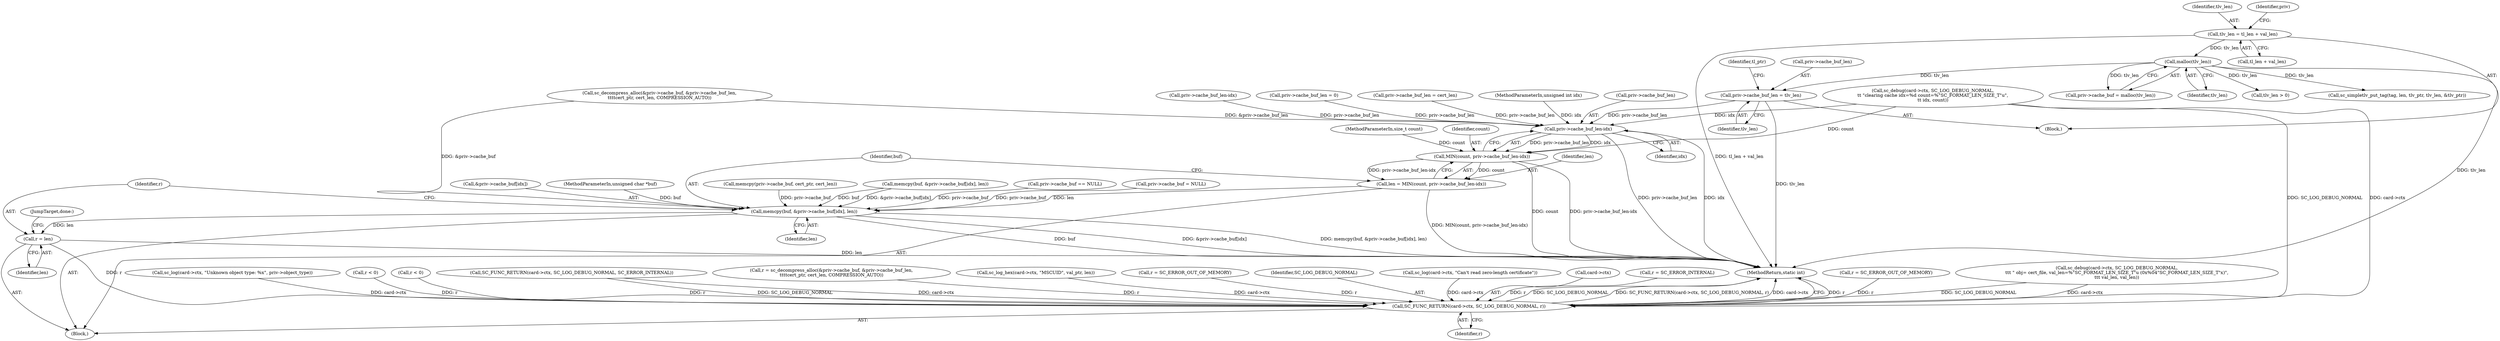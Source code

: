 digraph "0_OpenSC_8fe377e93b4b56060e5bbfb6f3142ceaeca744fa_3@pointer" {
"1000298" [label="(Call,priv->cache_buf_len = tlv_len)"];
"1000285" [label="(Call,malloc(tlv_len))"];
"1000276" [label="(Call,tlv_len = tl_len + val_len)"];
"1000601" [label="(Call,priv->cache_buf_len-idx)"];
"1000599" [label="(Call,MIN(count, priv->cache_buf_len-idx))"];
"1000597" [label="(Call,len = MIN(count, priv->cache_buf_len-idx))"];
"1000606" [label="(Call,memcpy(buf, &priv->cache_buf[idx], len))"];
"1000615" [label="(Call,r = len)"];
"1000627" [label="(Call,SC_FUNC_RETURN(card->ctx, SC_LOG_DEBUG_NORMAL, r))"];
"1000598" [label="(Identifier,len)"];
"1000601" [label="(Call,priv->cache_buf_len-idx)"];
"1000321" [label="(Call,tlv_len > 0)"];
"1000618" [label="(JumpTarget,done:)"];
"1000116" [label="(Block,)"];
"1000617" [label="(Identifier,len)"];
"1000580" [label="(Call,sc_log(card->ctx, \"Unknown object type: %x\", priv->object_type))"];
"1000266" [label="(Call,r < 0)"];
"1000627" [label="(Call,SC_FUNC_RETURN(card->ctx, SC_LOG_DEBUG_NORMAL, r))"];
"1000298" [label="(Call,priv->cache_buf_len = tlv_len)"];
"1000360" [label="(Call,sc_simpletlv_put_tag(tag, len, tlv_ptr, tlv_len, &tlv_ptr))"];
"1000251" [label="(Call,r < 0)"];
"1000599" [label="(Call,MIN(count, priv->cache_buf_len-idx))"];
"1000614" [label="(Identifier,len)"];
"1000558" [label="(Call,priv->cache_buf_len = cert_len)"];
"1000235" [label="(Call,SC_FUNC_RETURN(card->ctx, SC_LOG_DEBUG_NORMAL, SC_ERROR_INTERNAL))"];
"1000616" [label="(Identifier,r)"];
"1000518" [label="(Call,r = sc_decompress_alloc(&priv->cache_buf, &priv->cache_buf_len,\n\t\t\t\tcert_ptr, cert_len, COMPRESSION_AUTO))"];
"1000285" [label="(Call,malloc(tlv_len))"];
"1000606" [label="(Call,memcpy(buf, &priv->cache_buf[idx], len))"];
"1000278" [label="(Call,tl_len + val_len)"];
"1000607" [label="(Identifier,buf)"];
"1000276" [label="(Call,tlv_len = tl_len + val_len)"];
"1000274" [label="(Block,)"];
"1000494" [label="(Call,sc_log_hex(card->ctx, \"MSCUID\", val_ptr, len))"];
"1000112" [label="(MethodParameterIn,unsigned int idx)"];
"1000281" [label="(Call,priv->cache_buf = malloc(tlv_len))"];
"1000114" [label="(MethodParameterIn,size_t count)"];
"1000615" [label="(Call,r = len)"];
"1000554" [label="(Call,r = SC_ERROR_OUT_OF_MEMORY)"];
"1000608" [label="(Call,&priv->cache_buf[idx])"];
"1000602" [label="(Call,priv->cache_buf_len)"];
"1000631" [label="(Identifier,SC_LOG_DEBUG_NORMAL)"];
"1000571" [label="(Call,sc_log(card->ctx, \"Can't read zero-length certificate\"))"];
"1000633" [label="(MethodReturn,static int)"];
"1000182" [label="(Call,priv->cache_buf_len-idx)"];
"1000628" [label="(Call,card->ctx)"];
"1000302" [label="(Identifier,tlv_len)"];
"1000597" [label="(Call,len = MIN(count, priv->cache_buf_len-idx))"];
"1000299" [label="(Call,priv->cache_buf_len)"];
"1000277" [label="(Identifier,tlv_len)"];
"1000600" [label="(Identifier,count)"];
"1000113" [label="(MethodParameterIn,unsigned char *buf)"];
"1000520" [label="(Call,sc_decompress_alloc(&priv->cache_buf, &priv->cache_buf_len,\n\t\t\t\tcert_ptr, cert_len, COMPRESSION_AUTO))"];
"1000588" [label="(Call,r = SC_ERROR_INTERNAL)"];
"1000563" [label="(Call,memcpy(priv->cache_buf, cert_ptr, cert_len))"];
"1000286" [label="(Identifier,tlv_len)"];
"1000283" [label="(Identifier,priv)"];
"1000187" [label="(Call,memcpy(buf, &priv->cache_buf[idx], len))"];
"1000306" [label="(Identifier,tl_ptr)"];
"1000288" [label="(Call,priv->cache_buf == NULL)"];
"1000202" [label="(Call,sc_debug(card->ctx, SC_LOG_DEBUG_NORMAL,\n\t\t \"clearing cache idx=%d count=%\"SC_FORMAT_LEN_SIZE_T\"u\",\n\t\t idx, count))"];
"1000294" [label="(Call,r = SC_ERROR_OUT_OF_MEMORY)"];
"1000224" [label="(Call,priv->cache_buf_len = 0)"];
"1000219" [label="(Call,priv->cache_buf = NULL)"];
"1000632" [label="(Identifier,r)"];
"1000395" [label="(Call,sc_debug(card->ctx, SC_LOG_DEBUG_NORMAL,\n\t\t\t \" obj= cert_file, val_len=%\"SC_FORMAT_LEN_SIZE_T\"u (0x%04\"SC_FORMAT_LEN_SIZE_T\"x)\",\n\t\t\t val_len, val_len))"];
"1000605" [label="(Identifier,idx)"];
"1000298" -> "1000274"  [label="AST: "];
"1000298" -> "1000302"  [label="CFG: "];
"1000299" -> "1000298"  [label="AST: "];
"1000302" -> "1000298"  [label="AST: "];
"1000306" -> "1000298"  [label="CFG: "];
"1000298" -> "1000633"  [label="DDG: tlv_len"];
"1000285" -> "1000298"  [label="DDG: tlv_len"];
"1000298" -> "1000601"  [label="DDG: priv->cache_buf_len"];
"1000285" -> "1000281"  [label="AST: "];
"1000285" -> "1000286"  [label="CFG: "];
"1000286" -> "1000285"  [label="AST: "];
"1000281" -> "1000285"  [label="CFG: "];
"1000285" -> "1000633"  [label="DDG: tlv_len"];
"1000285" -> "1000281"  [label="DDG: tlv_len"];
"1000276" -> "1000285"  [label="DDG: tlv_len"];
"1000285" -> "1000321"  [label="DDG: tlv_len"];
"1000285" -> "1000360"  [label="DDG: tlv_len"];
"1000276" -> "1000274"  [label="AST: "];
"1000276" -> "1000278"  [label="CFG: "];
"1000277" -> "1000276"  [label="AST: "];
"1000278" -> "1000276"  [label="AST: "];
"1000283" -> "1000276"  [label="CFG: "];
"1000276" -> "1000633"  [label="DDG: tl_len + val_len"];
"1000601" -> "1000599"  [label="AST: "];
"1000601" -> "1000605"  [label="CFG: "];
"1000602" -> "1000601"  [label="AST: "];
"1000605" -> "1000601"  [label="AST: "];
"1000599" -> "1000601"  [label="CFG: "];
"1000601" -> "1000633"  [label="DDG: priv->cache_buf_len"];
"1000601" -> "1000633"  [label="DDG: idx"];
"1000601" -> "1000599"  [label="DDG: priv->cache_buf_len"];
"1000601" -> "1000599"  [label="DDG: idx"];
"1000520" -> "1000601"  [label="DDG: &priv->cache_buf_len"];
"1000224" -> "1000601"  [label="DDG: priv->cache_buf_len"];
"1000558" -> "1000601"  [label="DDG: priv->cache_buf_len"];
"1000182" -> "1000601"  [label="DDG: priv->cache_buf_len"];
"1000202" -> "1000601"  [label="DDG: idx"];
"1000112" -> "1000601"  [label="DDG: idx"];
"1000599" -> "1000597"  [label="AST: "];
"1000600" -> "1000599"  [label="AST: "];
"1000597" -> "1000599"  [label="CFG: "];
"1000599" -> "1000633"  [label="DDG: count"];
"1000599" -> "1000633"  [label="DDG: priv->cache_buf_len-idx"];
"1000599" -> "1000597"  [label="DDG: count"];
"1000599" -> "1000597"  [label="DDG: priv->cache_buf_len-idx"];
"1000202" -> "1000599"  [label="DDG: count"];
"1000114" -> "1000599"  [label="DDG: count"];
"1000597" -> "1000116"  [label="AST: "];
"1000598" -> "1000597"  [label="AST: "];
"1000607" -> "1000597"  [label="CFG: "];
"1000597" -> "1000633"  [label="DDG: MIN(count, priv->cache_buf_len-idx)"];
"1000597" -> "1000606"  [label="DDG: len"];
"1000606" -> "1000116"  [label="AST: "];
"1000606" -> "1000614"  [label="CFG: "];
"1000607" -> "1000606"  [label="AST: "];
"1000608" -> "1000606"  [label="AST: "];
"1000614" -> "1000606"  [label="AST: "];
"1000616" -> "1000606"  [label="CFG: "];
"1000606" -> "1000633"  [label="DDG: buf"];
"1000606" -> "1000633"  [label="DDG: &priv->cache_buf[idx]"];
"1000606" -> "1000633"  [label="DDG: memcpy(buf, &priv->cache_buf[idx], len)"];
"1000187" -> "1000606"  [label="DDG: buf"];
"1000187" -> "1000606"  [label="DDG: &priv->cache_buf[idx]"];
"1000113" -> "1000606"  [label="DDG: buf"];
"1000219" -> "1000606"  [label="DDG: priv->cache_buf"];
"1000563" -> "1000606"  [label="DDG: priv->cache_buf"];
"1000520" -> "1000606"  [label="DDG: &priv->cache_buf"];
"1000288" -> "1000606"  [label="DDG: priv->cache_buf"];
"1000606" -> "1000615"  [label="DDG: len"];
"1000615" -> "1000116"  [label="AST: "];
"1000615" -> "1000617"  [label="CFG: "];
"1000616" -> "1000615"  [label="AST: "];
"1000617" -> "1000615"  [label="AST: "];
"1000618" -> "1000615"  [label="CFG: "];
"1000615" -> "1000633"  [label="DDG: len"];
"1000615" -> "1000627"  [label="DDG: r"];
"1000627" -> "1000116"  [label="AST: "];
"1000627" -> "1000632"  [label="CFG: "];
"1000628" -> "1000627"  [label="AST: "];
"1000631" -> "1000627"  [label="AST: "];
"1000632" -> "1000627"  [label="AST: "];
"1000633" -> "1000627"  [label="CFG: "];
"1000627" -> "1000633"  [label="DDG: r"];
"1000627" -> "1000633"  [label="DDG: SC_LOG_DEBUG_NORMAL"];
"1000627" -> "1000633"  [label="DDG: SC_FUNC_RETURN(card->ctx, SC_LOG_DEBUG_NORMAL, r)"];
"1000627" -> "1000633"  [label="DDG: card->ctx"];
"1000395" -> "1000627"  [label="DDG: card->ctx"];
"1000395" -> "1000627"  [label="DDG: SC_LOG_DEBUG_NORMAL"];
"1000235" -> "1000627"  [label="DDG: card->ctx"];
"1000235" -> "1000627"  [label="DDG: SC_LOG_DEBUG_NORMAL"];
"1000494" -> "1000627"  [label="DDG: card->ctx"];
"1000202" -> "1000627"  [label="DDG: card->ctx"];
"1000202" -> "1000627"  [label="DDG: SC_LOG_DEBUG_NORMAL"];
"1000571" -> "1000627"  [label="DDG: card->ctx"];
"1000580" -> "1000627"  [label="DDG: card->ctx"];
"1000588" -> "1000627"  [label="DDG: r"];
"1000294" -> "1000627"  [label="DDG: r"];
"1000251" -> "1000627"  [label="DDG: r"];
"1000554" -> "1000627"  [label="DDG: r"];
"1000518" -> "1000627"  [label="DDG: r"];
"1000266" -> "1000627"  [label="DDG: r"];
}
